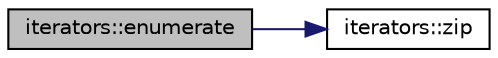 digraph "iterators::enumerate"
{
 // INTERACTIVE_SVG=YES
 // LATEX_PDF_SIZE
  edge [fontname="Helvetica",fontsize="10",labelfontname="Helvetica",labelfontsize="10"];
  node [fontname="Helvetica",fontsize="10",shape=record];
  rankdir="LR";
  Node1 [label="iterators::enumerate",height=0.2,width=0.4,color="black", fillcolor="grey75", style="filled", fontcolor="black",tooltip=" "];
  Node1 -> Node2 [color="midnightblue",fontsize="10",style="solid"];
  Node2 [label="iterators::zip",height=0.2,width=0.4,color="black", fillcolor="white", style="filled",URL="$namespaceiterators.html#a420098bf63d0d2600a2c5afdf6602f62",tooltip=" "];
}
